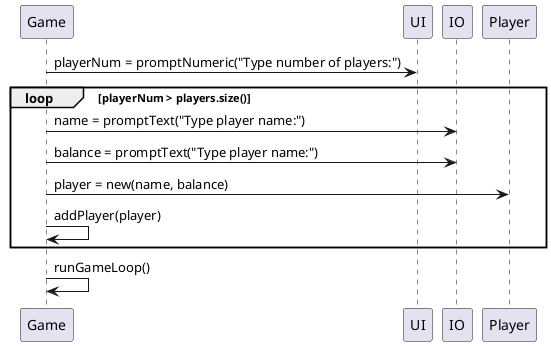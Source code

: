 @startuml

Game -> UI: playerNum = promptNumeric("Type number of players:")
loop playerNum > players.size()
Game -> IO: name = promptText("Type player name:")
Game -> IO: balance = promptText("Type player name:")
Game -> Player: player = new(name, balance)
Game -> Game: addPlayer(player)
end
Game -> Game: runGameLoop()
@enduml